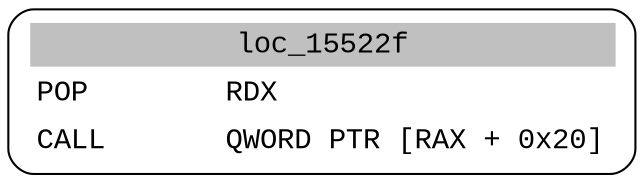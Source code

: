 digraph asm_graph {
1941 [
shape="Mrecord" fontname="Courier New"label =<<table border="0" cellborder="0" cellpadding="3"><tr><td align="center" colspan="2" bgcolor="grey">loc_15522f</td></tr><tr><td align="left">POP        RDX</td></tr><tr><td align="left">CALL       QWORD PTR [RAX + 0x20]</td></tr></table>> ];
}